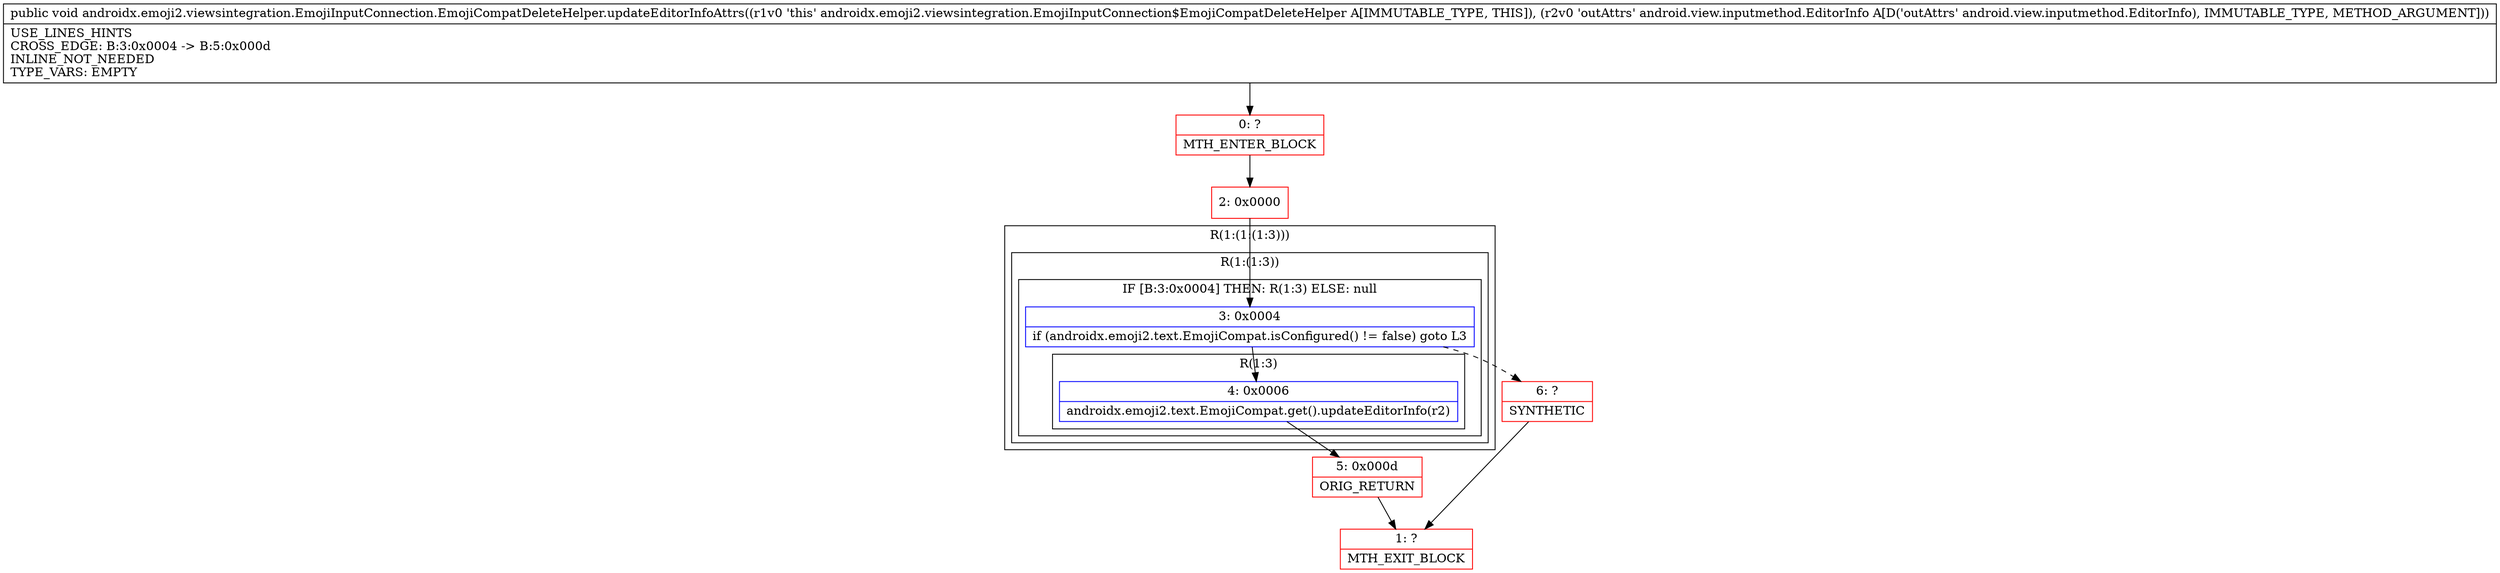 digraph "CFG forandroidx.emoji2.viewsintegration.EmojiInputConnection.EmojiCompatDeleteHelper.updateEditorInfoAttrs(Landroid\/view\/inputmethod\/EditorInfo;)V" {
subgraph cluster_Region_2137832849 {
label = "R(1:(1:(1:3)))";
node [shape=record,color=blue];
subgraph cluster_Region_1649881891 {
label = "R(1:(1:3))";
node [shape=record,color=blue];
subgraph cluster_IfRegion_300058628 {
label = "IF [B:3:0x0004] THEN: R(1:3) ELSE: null";
node [shape=record,color=blue];
Node_3 [shape=record,label="{3\:\ 0x0004|if (androidx.emoji2.text.EmojiCompat.isConfigured() != false) goto L3\l}"];
subgraph cluster_Region_1937033349 {
label = "R(1:3)";
node [shape=record,color=blue];
Node_4 [shape=record,label="{4\:\ 0x0006|androidx.emoji2.text.EmojiCompat.get().updateEditorInfo(r2)\l}"];
}
}
}
}
Node_0 [shape=record,color=red,label="{0\:\ ?|MTH_ENTER_BLOCK\l}"];
Node_2 [shape=record,color=red,label="{2\:\ 0x0000}"];
Node_5 [shape=record,color=red,label="{5\:\ 0x000d|ORIG_RETURN\l}"];
Node_1 [shape=record,color=red,label="{1\:\ ?|MTH_EXIT_BLOCK\l}"];
Node_6 [shape=record,color=red,label="{6\:\ ?|SYNTHETIC\l}"];
MethodNode[shape=record,label="{public void androidx.emoji2.viewsintegration.EmojiInputConnection.EmojiCompatDeleteHelper.updateEditorInfoAttrs((r1v0 'this' androidx.emoji2.viewsintegration.EmojiInputConnection$EmojiCompatDeleteHelper A[IMMUTABLE_TYPE, THIS]), (r2v0 'outAttrs' android.view.inputmethod.EditorInfo A[D('outAttrs' android.view.inputmethod.EditorInfo), IMMUTABLE_TYPE, METHOD_ARGUMENT]))  | USE_LINES_HINTS\lCROSS_EDGE: B:3:0x0004 \-\> B:5:0x000d\lINLINE_NOT_NEEDED\lTYPE_VARS: EMPTY\l}"];
MethodNode -> Node_0;Node_3 -> Node_4;
Node_3 -> Node_6[style=dashed];
Node_4 -> Node_5;
Node_0 -> Node_2;
Node_2 -> Node_3;
Node_5 -> Node_1;
Node_6 -> Node_1;
}

